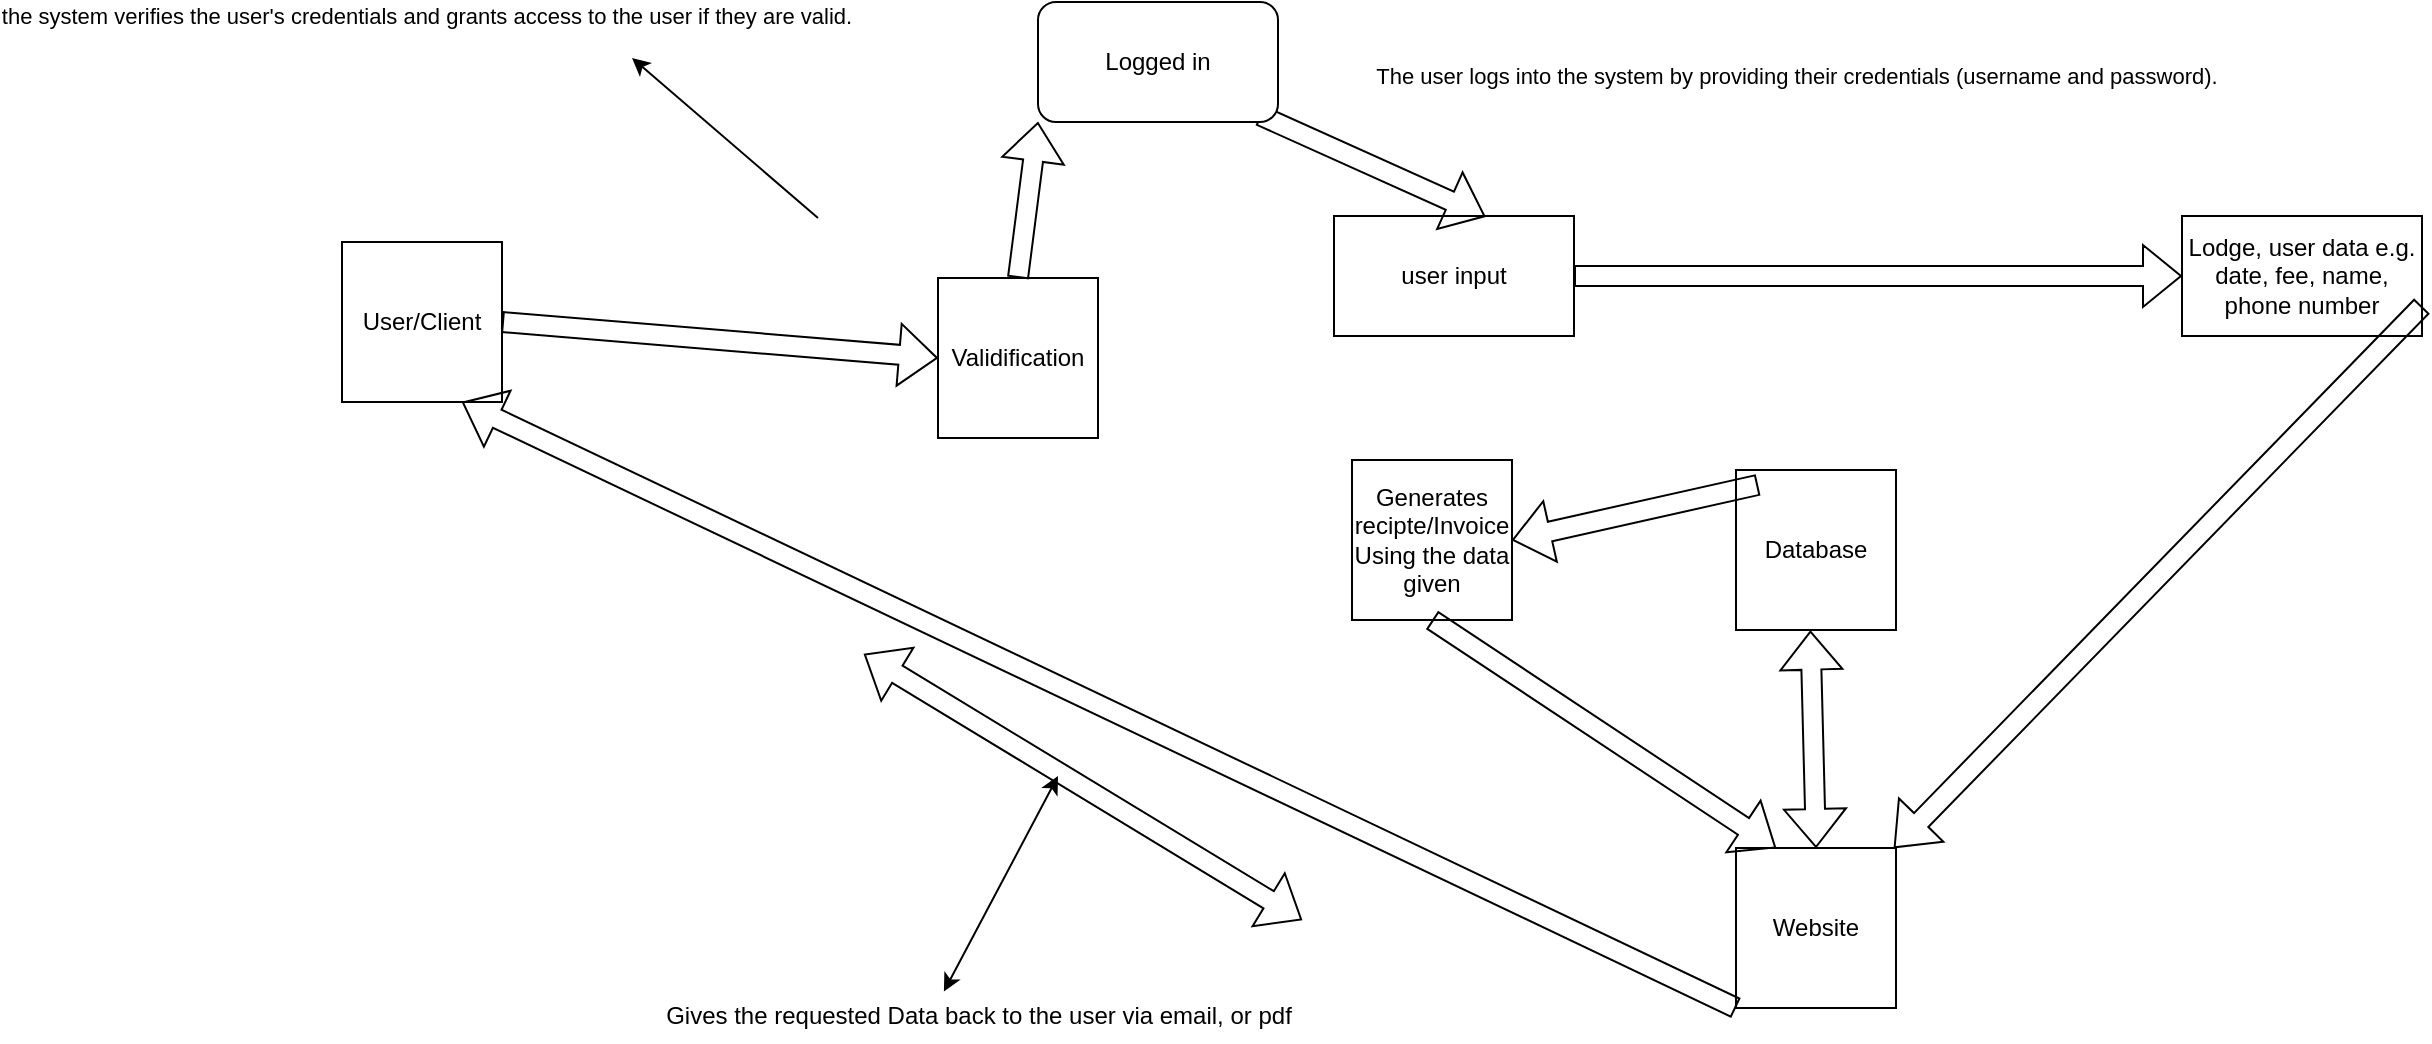 <mxfile version="20.8.10" type="device"><diagram name="Page-1" id="apAYKO06t0fftmLK_XaU"><mxGraphModel dx="1316" dy="990" grid="0" gridSize="10" guides="1" tooltips="1" connect="1" arrows="1" fold="1" page="0" pageScale="1" pageWidth="850" pageHeight="1100" background="none" math="0" shadow="0"><root><mxCell id="0"/><mxCell id="1" parent="0"/><mxCell id="1W6OoCd0eQz6u9yj2spG-1" value="User/Client" style="whiteSpace=wrap;html=1;aspect=fixed;" parent="1" vertex="1"><mxGeometry x="199.0" y="89" width="80" height="80" as="geometry"/></mxCell><mxCell id="1W6OoCd0eQz6u9yj2spG-2" value="" style="shape=flexArrow;endArrow=classic;html=1;rounded=0;exitX=1;exitY=0.5;exitDx=0;exitDy=0;entryX=0;entryY=0.5;entryDx=0;entryDy=0;" parent="1" source="1W6OoCd0eQz6u9yj2spG-1" target="1W6OoCd0eQz6u9yj2spG-18" edge="1"><mxGeometry width="50" height="50" relative="1" as="geometry"><mxPoint x="945.66" y="290" as="sourcePoint"/><mxPoint x="715.66" y="180" as="targetPoint"/></mxGeometry></mxCell><mxCell id="1W6OoCd0eQz6u9yj2spG-19" value="the system verifies the user's credentials and grants access to the user if they are valid." style="edgeLabel;html=1;align=center;verticalAlign=middle;resizable=0;points=[];" parent="1W6OoCd0eQz6u9yj2spG-2" vertex="1" connectable="0"><mxGeometry x="-0.193" relative="1" as="geometry"><mxPoint x="-126" y="-161" as="offset"/></mxGeometry></mxCell><mxCell id="1W6OoCd0eQz6u9yj2spG-3" value="Website" style="whiteSpace=wrap;html=1;aspect=fixed;" parent="1" vertex="1"><mxGeometry x="896" y="392" width="80" height="80" as="geometry"/></mxCell><mxCell id="1W6OoCd0eQz6u9yj2spG-8" value="Database" style="whiteSpace=wrap;html=1;aspect=fixed;" parent="1" vertex="1"><mxGeometry x="896.0" y="203" width="80" height="80" as="geometry"/></mxCell><mxCell id="1W6OoCd0eQz6u9yj2spG-10" value="user input" style="rounded=0;whiteSpace=wrap;html=1;" parent="1" vertex="1"><mxGeometry x="695" y="76" width="120" height="60" as="geometry"/></mxCell><mxCell id="1W6OoCd0eQz6u9yj2spG-11" value="" style="shape=flexArrow;endArrow=classic;html=1;rounded=0;exitX=1;exitY=0.5;exitDx=0;exitDy=0;entryX=0;entryY=0.5;entryDx=0;entryDy=0;" parent="1" source="1W6OoCd0eQz6u9yj2spG-10" target="1W6OoCd0eQz6u9yj2spG-13" edge="1"><mxGeometry width="50" height="50" relative="1" as="geometry"><mxPoint x="745.66" y="100" as="sourcePoint"/><mxPoint x="815.66" y="130" as="targetPoint"/></mxGeometry></mxCell><mxCell id="1W6OoCd0eQz6u9yj2spG-16" value="The user logs into the system by providing their credentials (username and password)." style="edgeLabel;html=1;align=center;verticalAlign=middle;resizable=0;points=[];" parent="1W6OoCd0eQz6u9yj2spG-11" vertex="1" connectable="0"><mxGeometry x="-0.355" y="2" relative="1" as="geometry"><mxPoint x="13" y="-98" as="offset"/></mxGeometry></mxCell><mxCell id="1W6OoCd0eQz6u9yj2spG-13" value="Lodge, user data e.g. date, fee, name, phone number" style="rounded=0;whiteSpace=wrap;html=1;" parent="1" vertex="1"><mxGeometry x="1119" y="76" width="120" height="60" as="geometry"/></mxCell><mxCell id="1W6OoCd0eQz6u9yj2spG-14" value="" style="shape=flexArrow;endArrow=classic;startArrow=classic;html=1;rounded=0;entryX=0.465;entryY=1.004;entryDx=0;entryDy=0;entryPerimeter=0;exitX=0.5;exitY=0;exitDx=0;exitDy=0;" parent="1" source="1W6OoCd0eQz6u9yj2spG-3" target="1W6OoCd0eQz6u9yj2spG-8" edge="1"><mxGeometry width="100" height="100" relative="1" as="geometry"><mxPoint x="1021" y="421" as="sourcePoint"/><mxPoint x="1155.66" y="210" as="targetPoint"/></mxGeometry></mxCell><mxCell id="1W6OoCd0eQz6u9yj2spG-15" value="" style="shape=flexArrow;endArrow=classic;html=1;rounded=0;exitX=1;exitY=0.75;exitDx=0;exitDy=0;" parent="1" source="1W6OoCd0eQz6u9yj2spG-13" target="1W6OoCd0eQz6u9yj2spG-3" edge="1"><mxGeometry width="50" height="50" relative="1" as="geometry"><mxPoint x="1003" y="437" as="sourcePoint"/><mxPoint x="1125.66" y="220" as="targetPoint"/></mxGeometry></mxCell><mxCell id="1W6OoCd0eQz6u9yj2spG-18" value="Validification" style="whiteSpace=wrap;html=1;aspect=fixed;" parent="1" vertex="1"><mxGeometry x="497" y="107" width="80" height="80" as="geometry"/></mxCell><mxCell id="1W6OoCd0eQz6u9yj2spG-22" value="" style="shape=flexArrow;endArrow=classic;html=1;rounded=0;exitX=0.925;exitY=0.944;exitDx=0;exitDy=0;exitPerimeter=0;entryX=0.631;entryY=0.006;entryDx=0;entryDy=0;entryPerimeter=0;" parent="1" source="1W6OoCd0eQz6u9yj2spG-24" target="1W6OoCd0eQz6u9yj2spG-10" edge="1"><mxGeometry width="50" height="50" relative="1" as="geometry"><mxPoint x="829" y="316" as="sourcePoint"/><mxPoint x="785.66" y="170" as="targetPoint"/></mxGeometry></mxCell><mxCell id="1W6OoCd0eQz6u9yj2spG-23" value="" style="endArrow=classic;html=1;rounded=0;" parent="1" edge="1"><mxGeometry width="50" height="50" relative="1" as="geometry"><mxPoint x="437" y="77" as="sourcePoint"/><mxPoint x="344" y="-3" as="targetPoint"/></mxGeometry></mxCell><mxCell id="1W6OoCd0eQz6u9yj2spG-24" value="Logged in" style="rounded=1;whiteSpace=wrap;html=1;" parent="1" vertex="1"><mxGeometry x="547" y="-31" width="120" height="60" as="geometry"/></mxCell><mxCell id="1W6OoCd0eQz6u9yj2spG-27" value="" style="shape=flexArrow;endArrow=classic;html=1;rounded=0;exitX=0.5;exitY=0;exitDx=0;exitDy=0;entryX=0;entryY=1;entryDx=0;entryDy=0;" parent="1" source="1W6OoCd0eQz6u9yj2spG-18" target="1W6OoCd0eQz6u9yj2spG-24" edge="1"><mxGeometry width="50" height="50" relative="1" as="geometry"><mxPoint x="714" y="367" as="sourcePoint"/><mxPoint x="764" y="317" as="targetPoint"/></mxGeometry></mxCell><mxCell id="1W6OoCd0eQz6u9yj2spG-29" value="" style="shape=flexArrow;endArrow=classic;html=1;rounded=0;exitX=0.138;exitY=0.093;exitDx=0;exitDy=0;exitPerimeter=0;entryX=1;entryY=0.5;entryDx=0;entryDy=0;" parent="1" source="1W6OoCd0eQz6u9yj2spG-8" target="1W6OoCd0eQz6u9yj2spG-30" edge="1"><mxGeometry width="50" height="50" relative="1" as="geometry"><mxPoint x="755" y="367" as="sourcePoint"/><mxPoint x="1103" y="177" as="targetPoint"/></mxGeometry></mxCell><mxCell id="1W6OoCd0eQz6u9yj2spG-30" value="Generates recipte/Invoice Using the data given" style="whiteSpace=wrap;html=1;aspect=fixed;" parent="1" vertex="1"><mxGeometry x="704" y="198" width="80" height="80" as="geometry"/></mxCell><mxCell id="1W6OoCd0eQz6u9yj2spG-31" value="" style="shape=flexArrow;endArrow=classic;html=1;rounded=0;exitX=0.5;exitY=1;exitDx=0;exitDy=0;entryX=0.25;entryY=0;entryDx=0;entryDy=0;" parent="1" source="1W6OoCd0eQz6u9yj2spG-30" target="1W6OoCd0eQz6u9yj2spG-3" edge="1"><mxGeometry width="50" height="50" relative="1" as="geometry"><mxPoint x="755" y="381" as="sourcePoint"/><mxPoint x="1162" y="320" as="targetPoint"/></mxGeometry></mxCell><mxCell id="1W6OoCd0eQz6u9yj2spG-32" value="" style="shape=flexArrow;endArrow=classic;html=1;rounded=0;exitX=0;exitY=1;exitDx=0;exitDy=0;entryX=0.75;entryY=1;entryDx=0;entryDy=0;" parent="1" source="1W6OoCd0eQz6u9yj2spG-3" target="1W6OoCd0eQz6u9yj2spG-1" edge="1"><mxGeometry width="50" height="50" relative="1" as="geometry"><mxPoint x="755" y="381" as="sourcePoint"/><mxPoint x="351" y="507" as="targetPoint"/></mxGeometry></mxCell><mxCell id="1W6OoCd0eQz6u9yj2spG-33" value="Gives the requested Data back to the user via email, or pdf&lt;br&gt;" style="text;html=1;align=center;verticalAlign=middle;resizable=0;points=[];autosize=1;strokeColor=none;fillColor=none;" parent="1" vertex="1"><mxGeometry x="351" y="463" width="331" height="26" as="geometry"/></mxCell><mxCell id="1W6OoCd0eQz6u9yj2spG-34" value="" style="shape=flexArrow;endArrow=classic;startArrow=classic;html=1;rounded=0;" parent="1" edge="1"><mxGeometry width="100" height="100" relative="1" as="geometry"><mxPoint x="460" y="295" as="sourcePoint"/><mxPoint x="679" y="428" as="targetPoint"/></mxGeometry></mxCell><mxCell id="1W6OoCd0eQz6u9yj2spG-35" value="" style="endArrow=classic;startArrow=classic;html=1;rounded=0;exitX=0.45;exitY=0.03;exitDx=0;exitDy=0;exitPerimeter=0;" parent="1" source="1W6OoCd0eQz6u9yj2spG-33" edge="1"><mxGeometry width="50" height="50" relative="1" as="geometry"><mxPoint x="604" y="240" as="sourcePoint"/><mxPoint x="557" y="356" as="targetPoint"/></mxGeometry></mxCell></root></mxGraphModel></diagram></mxfile>